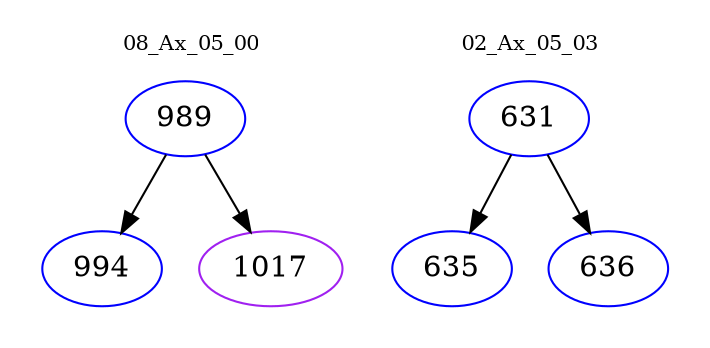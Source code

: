 digraph{
subgraph cluster_0 {
color = white
label = "08_Ax_05_00";
fontsize=10;
T0_989 [label="989", color="blue"]
T0_989 -> T0_994 [color="black"]
T0_994 [label="994", color="blue"]
T0_989 -> T0_1017 [color="black"]
T0_1017 [label="1017", color="purple"]
}
subgraph cluster_1 {
color = white
label = "02_Ax_05_03";
fontsize=10;
T1_631 [label="631", color="blue"]
T1_631 -> T1_635 [color="black"]
T1_635 [label="635", color="blue"]
T1_631 -> T1_636 [color="black"]
T1_636 [label="636", color="blue"]
}
}

